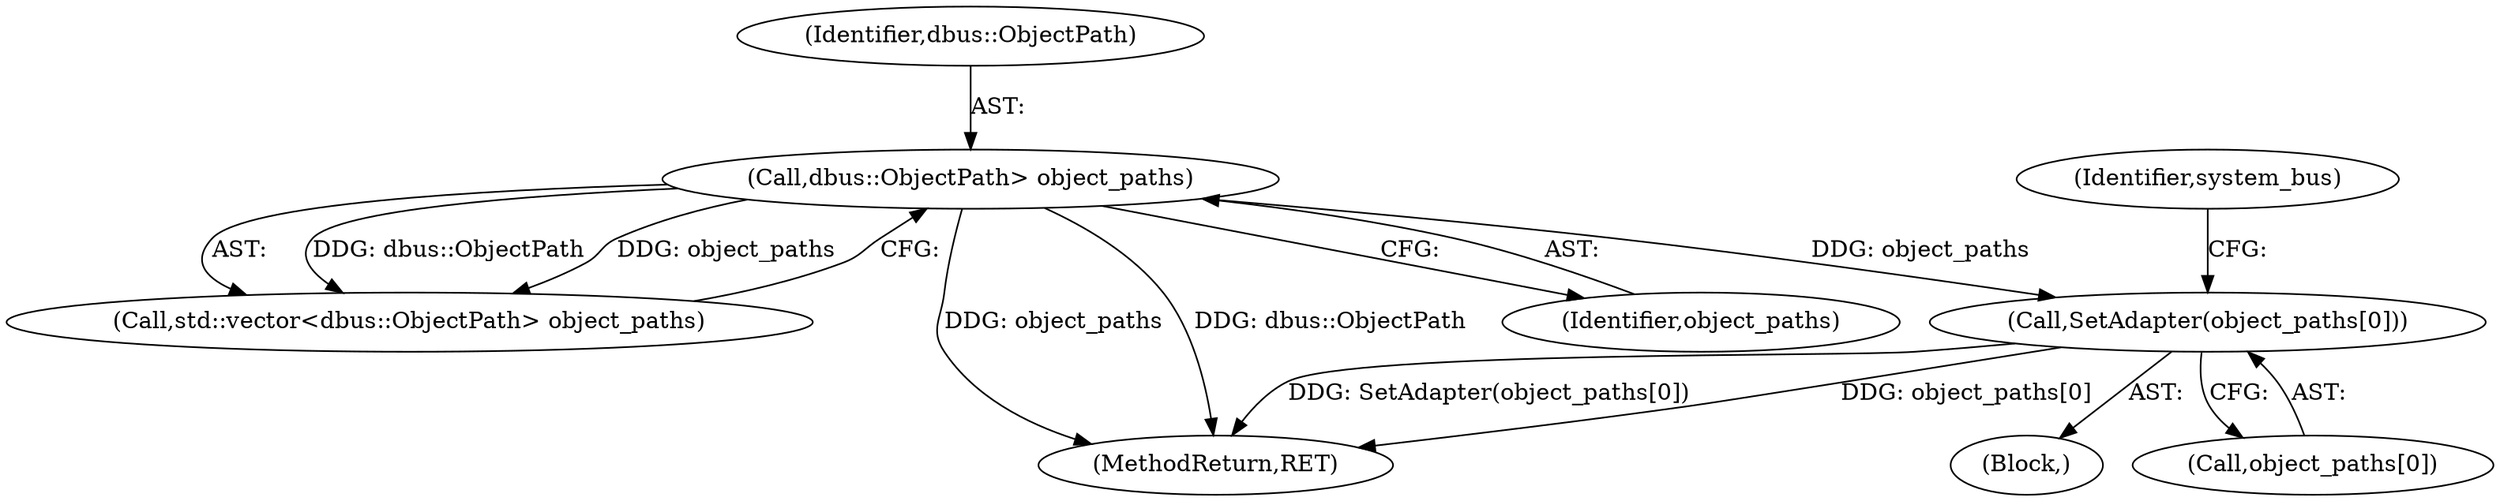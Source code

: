 digraph "0_Chrome_d358f57009b85fb7440208afa5ba87636b491889_0@array" {
"1000126" [label="(Call,SetAdapter(object_paths[0]))"];
"1000112" [label="(Call,dbus::ObjectPath> object_paths)"];
"1000110" [label="(Call,std::vector<dbus::ObjectPath> object_paths)"];
"1000112" [label="(Call,dbus::ObjectPath> object_paths)"];
"1000132" [label="(Identifier,system_bus)"];
"1000127" [label="(Call,object_paths[0])"];
"1000158" [label="(MethodReturn,RET)"];
"1000113" [label="(Identifier,dbus::ObjectPath)"];
"1000114" [label="(Identifier,object_paths)"];
"1000119" [label="(Block,)"];
"1000126" [label="(Call,SetAdapter(object_paths[0]))"];
"1000126" -> "1000119"  [label="AST: "];
"1000126" -> "1000127"  [label="CFG: "];
"1000127" -> "1000126"  [label="AST: "];
"1000132" -> "1000126"  [label="CFG: "];
"1000126" -> "1000158"  [label="DDG: SetAdapter(object_paths[0])"];
"1000126" -> "1000158"  [label="DDG: object_paths[0]"];
"1000112" -> "1000126"  [label="DDG: object_paths"];
"1000112" -> "1000110"  [label="AST: "];
"1000112" -> "1000114"  [label="CFG: "];
"1000113" -> "1000112"  [label="AST: "];
"1000114" -> "1000112"  [label="AST: "];
"1000110" -> "1000112"  [label="CFG: "];
"1000112" -> "1000158"  [label="DDG: object_paths"];
"1000112" -> "1000158"  [label="DDG: dbus::ObjectPath"];
"1000112" -> "1000110"  [label="DDG: dbus::ObjectPath"];
"1000112" -> "1000110"  [label="DDG: object_paths"];
}
